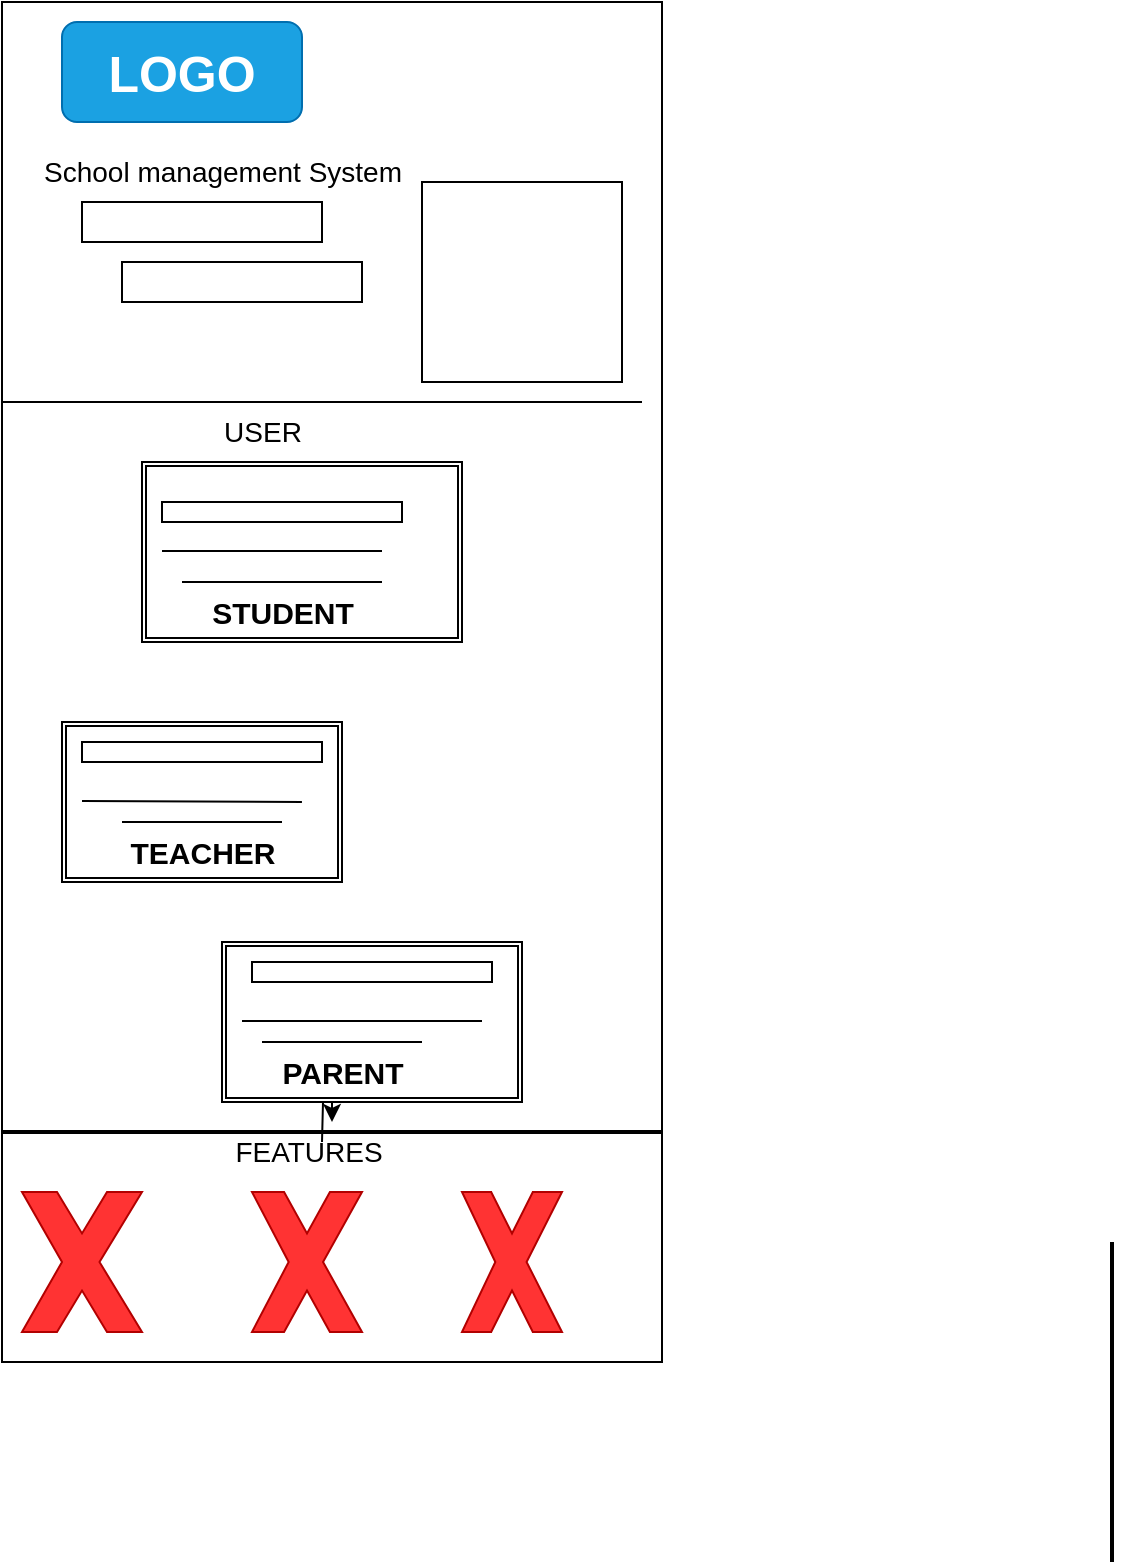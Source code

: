 <mxfile version="24.2.1" type="device">
  <diagram name="Page-1" id="Er30enwyCkXBgEAXZeNN">
    <mxGraphModel dx="1964" dy="1700" grid="1" gridSize="10" guides="1" tooltips="1" connect="1" arrows="1" fold="1" page="1" pageScale="1" pageWidth="850" pageHeight="1100" math="0" shadow="0">
      <root>
        <mxCell id="0" />
        <mxCell id="1" parent="0" />
        <mxCell id="ZQjCePXqKcANWP6ZDQZR-1" value="" style="rounded=0;whiteSpace=wrap;html=1;" vertex="1" parent="1">
          <mxGeometry x="-130" y="-80" width="330" height="680" as="geometry" />
        </mxCell>
        <mxCell id="ZQjCePXqKcANWP6ZDQZR-2" value="&lt;span style=&quot;font-size: 25px;&quot;&gt;&lt;b&gt;LOGO&lt;/b&gt;&lt;/span&gt;" style="rounded=1;whiteSpace=wrap;html=1;fillColor=#1ba1e2;strokeColor=#006EAF;fontColor=#ffffff;" vertex="1" parent="1">
          <mxGeometry x="-100" y="-70" width="120" height="50" as="geometry" />
        </mxCell>
        <mxCell id="ZQjCePXqKcANWP6ZDQZR-3" value="" style="rounded=0;whiteSpace=wrap;html=1;" vertex="1" parent="1">
          <mxGeometry x="-90" y="20" width="120" height="20" as="geometry" />
        </mxCell>
        <mxCell id="ZQjCePXqKcANWP6ZDQZR-5" value="" style="rounded=0;whiteSpace=wrap;html=1;" vertex="1" parent="1">
          <mxGeometry x="-70" y="50" width="120" height="20" as="geometry" />
        </mxCell>
        <mxCell id="ZQjCePXqKcANWP6ZDQZR-7" value="" style="whiteSpace=wrap;html=1;aspect=fixed;" vertex="1" parent="1">
          <mxGeometry x="80" y="10" width="100" height="100" as="geometry" />
        </mxCell>
        <mxCell id="ZQjCePXqKcANWP6ZDQZR-8" value="" style="endArrow=none;html=1;rounded=0;" edge="1" parent="1">
          <mxGeometry width="50" height="50" relative="1" as="geometry">
            <mxPoint x="-130" y="120" as="sourcePoint" />
            <mxPoint x="190" y="120" as="targetPoint" />
          </mxGeometry>
        </mxCell>
        <mxCell id="ZQjCePXqKcANWP6ZDQZR-19" value="" style="shape=ext;double=1;rounded=0;whiteSpace=wrap;html=1;" vertex="1" parent="1">
          <mxGeometry x="-60" y="150" width="160" height="90" as="geometry" />
        </mxCell>
        <mxCell id="ZQjCePXqKcANWP6ZDQZR-20" value="" style="shape=ext;double=1;rounded=0;whiteSpace=wrap;html=1;" vertex="1" parent="1">
          <mxGeometry x="-100" y="280" width="140" height="80" as="geometry" />
        </mxCell>
        <mxCell id="ZQjCePXqKcANWP6ZDQZR-22" style="edgeStyle=orthogonalEdgeStyle;rounded=0;orthogonalLoop=1;jettySize=auto;html=1;exitX=0.5;exitY=1;exitDx=0;exitDy=0;" edge="1" parent="1" source="ZQjCePXqKcANWP6ZDQZR-19" target="ZQjCePXqKcANWP6ZDQZR-19">
          <mxGeometry relative="1" as="geometry" />
        </mxCell>
        <mxCell id="ZQjCePXqKcANWP6ZDQZR-23" value="" style="shape=ext;double=1;rounded=0;whiteSpace=wrap;html=1;" vertex="1" parent="1">
          <mxGeometry x="-20" y="390" width="150" height="80" as="geometry" />
        </mxCell>
        <mxCell id="ZQjCePXqKcANWP6ZDQZR-29" value="" style="rounded=0;whiteSpace=wrap;html=1;" vertex="1" parent="1">
          <mxGeometry x="-50" y="170" width="120" height="10" as="geometry" />
        </mxCell>
        <mxCell id="ZQjCePXqKcANWP6ZDQZR-31" value="" style="endArrow=none;html=1;rounded=0;" edge="1" parent="1">
          <mxGeometry width="50" height="50" relative="1" as="geometry">
            <mxPoint x="-70" y="330" as="sourcePoint" />
            <mxPoint x="10" y="330" as="targetPoint" />
          </mxGeometry>
        </mxCell>
        <mxCell id="ZQjCePXqKcANWP6ZDQZR-32" value="" style="endArrow=none;html=1;rounded=0;entryX=0.857;entryY=0.5;entryDx=0;entryDy=0;entryPerimeter=0;" edge="1" parent="1" target="ZQjCePXqKcANWP6ZDQZR-20">
          <mxGeometry width="50" height="50" relative="1" as="geometry">
            <mxPoint x="-90" y="319.5" as="sourcePoint" />
            <mxPoint x="-10" y="319.5" as="targetPoint" />
          </mxGeometry>
        </mxCell>
        <mxCell id="ZQjCePXqKcANWP6ZDQZR-33" value="" style="endArrow=none;html=1;rounded=0;entryX=0.75;entryY=0.667;entryDx=0;entryDy=0;entryPerimeter=0;" edge="1" parent="1" target="ZQjCePXqKcANWP6ZDQZR-19">
          <mxGeometry width="50" height="50" relative="1" as="geometry">
            <mxPoint x="-40" y="210" as="sourcePoint" />
            <mxPoint x="40" y="210" as="targetPoint" />
          </mxGeometry>
        </mxCell>
        <mxCell id="ZQjCePXqKcANWP6ZDQZR-34" value="" style="rounded=0;whiteSpace=wrap;html=1;" vertex="1" parent="1">
          <mxGeometry x="-90" y="290" width="120" height="10" as="geometry" />
        </mxCell>
        <mxCell id="ZQjCePXqKcANWP6ZDQZR-35" value="" style="rounded=0;whiteSpace=wrap;html=1;" vertex="1" parent="1">
          <mxGeometry x="-5" y="400" width="120" height="10" as="geometry" />
        </mxCell>
        <mxCell id="ZQjCePXqKcANWP6ZDQZR-36" value="" style="endArrow=none;html=1;rounded=0;" edge="1" parent="1">
          <mxGeometry width="50" height="50" relative="1" as="geometry">
            <mxPoint x="-10" y="429.5" as="sourcePoint" />
            <mxPoint x="110" y="429.5" as="targetPoint" />
          </mxGeometry>
        </mxCell>
        <mxCell id="ZQjCePXqKcANWP6ZDQZR-37" value="" style="endArrow=none;html=1;rounded=0;" edge="1" parent="1">
          <mxGeometry width="50" height="50" relative="1" as="geometry">
            <mxPoint y="440" as="sourcePoint" />
            <mxPoint x="80" y="440" as="targetPoint" />
          </mxGeometry>
        </mxCell>
        <mxCell id="ZQjCePXqKcANWP6ZDQZR-41" value="" style="line;strokeWidth=2;direction=south;html=1;" vertex="1" parent="1">
          <mxGeometry x="420" y="540" width="10" height="160" as="geometry" />
        </mxCell>
        <mxCell id="ZQjCePXqKcANWP6ZDQZR-42" value="" style="line;strokeWidth=2;html=1;" vertex="1" parent="1">
          <mxGeometry x="-130" y="480" width="330" height="10" as="geometry" />
        </mxCell>
        <mxCell id="ZQjCePXqKcANWP6ZDQZR-50" value="" style="edgeStyle=orthogonalEdgeStyle;rounded=0;orthogonalLoop=1;jettySize=auto;html=1;" edge="1" parent="1" target="ZQjCePXqKcANWP6ZDQZR-42">
          <mxGeometry relative="1" as="geometry">
            <mxPoint x="30" y="490" as="sourcePoint" />
          </mxGeometry>
        </mxCell>
        <mxCell id="ZQjCePXqKcANWP6ZDQZR-51" value="" style="verticalLabelPosition=bottom;verticalAlign=top;html=1;shape=mxgraph.basic.x;fillColor=#FF3333;fontColor=#ffffff;strokeColor=#B20000;" vertex="1" parent="1">
          <mxGeometry x="-120" y="515" width="60" height="70" as="geometry" />
        </mxCell>
        <mxCell id="ZQjCePXqKcANWP6ZDQZR-52" value="" style="verticalLabelPosition=bottom;verticalAlign=top;html=1;shape=mxgraph.basic.x;fillColor=#FF3333;fontColor=#ffffff;strokeColor=#B20000;" vertex="1" parent="1">
          <mxGeometry x="-5" y="515" width="55" height="70" as="geometry" />
        </mxCell>
        <mxCell id="ZQjCePXqKcANWP6ZDQZR-54" value="" style="verticalLabelPosition=bottom;verticalAlign=top;html=1;shape=mxgraph.basic.x;fillColor=#FF3333;fontColor=#ffffff;strokeColor=#B20000;" vertex="1" parent="1">
          <mxGeometry x="100" y="515" width="50" height="70" as="geometry" />
        </mxCell>
        <mxCell id="ZQjCePXqKcANWP6ZDQZR-63" value="" style="endArrow=none;html=1;rounded=0;" edge="1" parent="1">
          <mxGeometry width="50" height="50" relative="1" as="geometry">
            <mxPoint x="-50" y="194.5" as="sourcePoint" />
            <mxPoint x="60" y="194.5" as="targetPoint" />
          </mxGeometry>
        </mxCell>
        <mxCell id="ZQjCePXqKcANWP6ZDQZR-64" value="&lt;b&gt;&lt;font style=&quot;font-size: 15px;&quot;&gt;STUDENT&lt;/font&gt;&lt;/b&gt;" style="text;html=1;align=center;verticalAlign=middle;resizable=0;points=[];autosize=1;strokeColor=none;fillColor=none;" vertex="1" parent="1">
          <mxGeometry x="-35" y="210" width="90" height="30" as="geometry" />
        </mxCell>
        <mxCell id="ZQjCePXqKcANWP6ZDQZR-65" value="&lt;font style=&quot;font-size: 15px;&quot;&gt;&lt;b&gt;TEACHER&lt;/b&gt;&lt;/font&gt;" style="text;html=1;align=center;verticalAlign=middle;resizable=0;points=[];autosize=1;strokeColor=none;fillColor=none;" vertex="1" parent="1">
          <mxGeometry x="-80" y="330" width="100" height="30" as="geometry" />
        </mxCell>
        <mxCell id="ZQjCePXqKcANWP6ZDQZR-73" value="&lt;font style=&quot;font-size: 15px;&quot;&gt;&lt;b&gt;PARENT&lt;/b&gt;&lt;/font&gt;" style="text;html=1;align=center;verticalAlign=middle;resizable=0;points=[];autosize=1;strokeColor=none;fillColor=none;" vertex="1" parent="1">
          <mxGeometry y="440" width="80" height="30" as="geometry" />
        </mxCell>
        <mxCell id="ZQjCePXqKcANWP6ZDQZR-74" value="&lt;font style=&quot;font-size: 14px;&quot;&gt;USER&lt;/font&gt;" style="text;html=1;align=center;verticalAlign=middle;resizable=0;points=[];autosize=1;strokeColor=none;fillColor=none;" vertex="1" parent="1">
          <mxGeometry x="-30" y="120" width="60" height="30" as="geometry" />
        </mxCell>
        <mxCell id="ZQjCePXqKcANWP6ZDQZR-75" value="&lt;font style=&quot;font-size: 14px;&quot;&gt;FEATURES&lt;/font&gt;" style="text;html=1;align=center;verticalAlign=middle;resizable=0;points=[];autosize=1;strokeColor=none;fillColor=none;" vertex="1" parent="1">
          <mxGeometry x="-27.5" y="480" width="100" height="30" as="geometry" />
        </mxCell>
        <mxCell id="ZQjCePXqKcANWP6ZDQZR-76" value="&lt;font style=&quot;font-size: 14px;&quot;&gt;School management System&lt;/font&gt;" style="text;html=1;align=center;verticalAlign=middle;resizable=0;points=[];autosize=1;strokeColor=none;fillColor=none;" vertex="1" parent="1">
          <mxGeometry x="-120" y="-10" width="200" height="30" as="geometry" />
        </mxCell>
      </root>
    </mxGraphModel>
  </diagram>
</mxfile>
